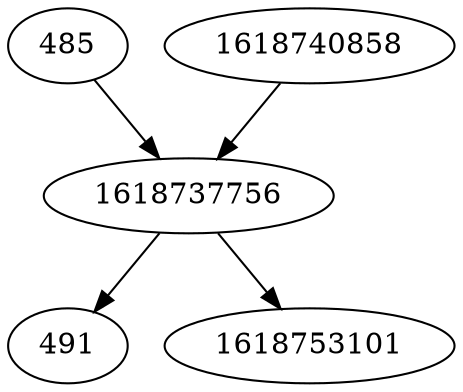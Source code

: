 strict digraph  {
485;
491;
1618753101;
1618740858;
1618737756;
485 -> 1618737756;
1618740858 -> 1618737756;
1618737756 -> 1618753101;
1618737756 -> 491;
}
